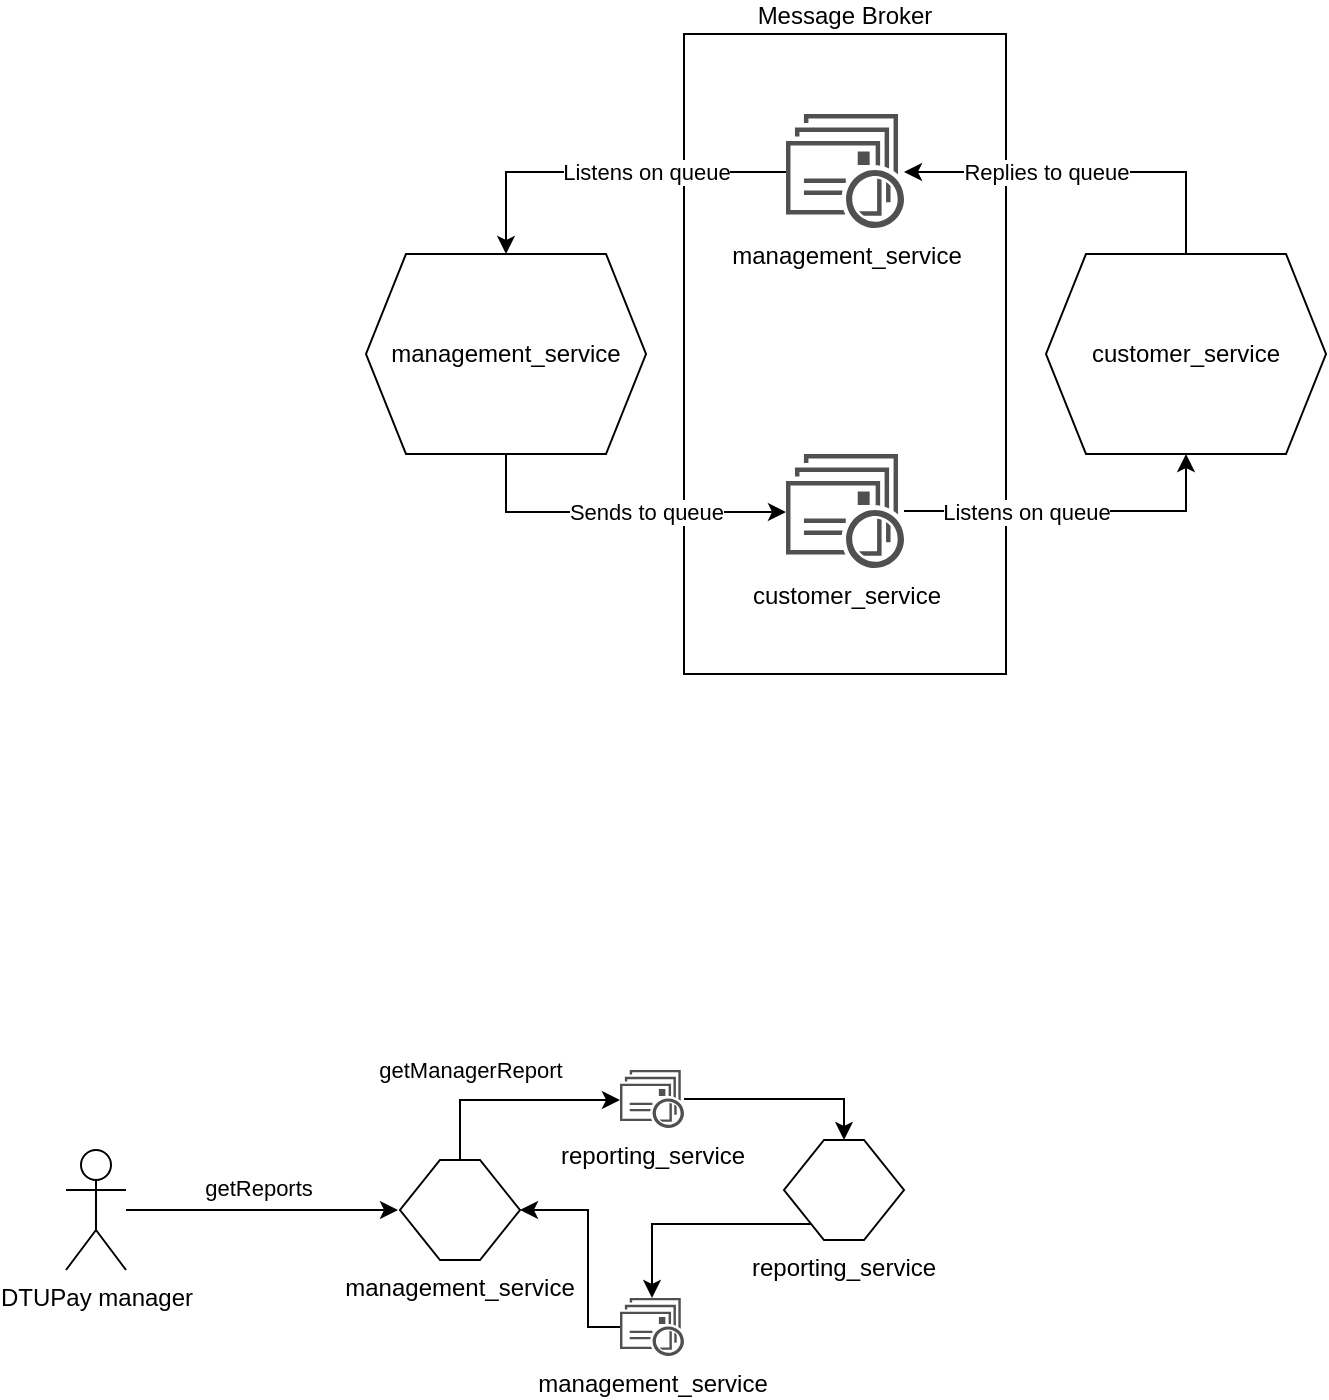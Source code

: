 <mxfile version="14.2.4" type="github">
  <diagram id="mQuOVDzupG6-awZ-pB9h" name="Page-1">
    <mxGraphModel dx="1613" dy="546" grid="0" gridSize="10" guides="1" tooltips="1" connect="1" arrows="1" fold="1" page="1" pageScale="1" pageWidth="827" pageHeight="1169" math="0" shadow="0">
      <root>
        <mxCell id="0" />
        <mxCell id="1" parent="0" />
        <mxCell id="1aIFwLi22QDupIKzZCro-10" value="Message Broker" style="rounded=0;whiteSpace=wrap;html=1;labelPosition=center;verticalLabelPosition=top;align=center;verticalAlign=bottom;" vertex="1" parent="1">
          <mxGeometry x="319" y="120" width="161" height="320" as="geometry" />
        </mxCell>
        <mxCell id="1aIFwLi22QDupIKzZCro-5" style="edgeStyle=orthogonalEdgeStyle;rounded=0;orthogonalLoop=1;jettySize=auto;html=1;startArrow=classic;startFill=1;endArrow=none;endFill=0;" edge="1" parent="1" source="1aIFwLi22QDupIKzZCro-2" target="1aIFwLi22QDupIKzZCro-4">
          <mxGeometry relative="1" as="geometry">
            <Array as="points">
              <mxPoint x="230" y="189" />
            </Array>
          </mxGeometry>
        </mxCell>
        <mxCell id="1aIFwLi22QDupIKzZCro-6" value="Listens on queue" style="edgeLabel;html=1;align=center;verticalAlign=middle;resizable=0;points=[];" vertex="1" connectable="0" parent="1aIFwLi22QDupIKzZCro-5">
          <mxGeometry x="0.448" y="1" relative="1" as="geometry">
            <mxPoint x="-20" y="0.5" as="offset" />
          </mxGeometry>
        </mxCell>
        <mxCell id="1aIFwLi22QDupIKzZCro-8" style="edgeStyle=orthogonalEdgeStyle;rounded=0;orthogonalLoop=1;jettySize=auto;html=1;startArrow=none;startFill=0;endArrow=classic;endFill=1;" edge="1" parent="1" source="1aIFwLi22QDupIKzZCro-2" target="1aIFwLi22QDupIKzZCro-7">
          <mxGeometry relative="1" as="geometry">
            <Array as="points">
              <mxPoint x="230" y="359" />
            </Array>
          </mxGeometry>
        </mxCell>
        <mxCell id="1aIFwLi22QDupIKzZCro-9" value="Sends to queue" style="edgeLabel;html=1;align=center;verticalAlign=middle;resizable=0;points=[];" vertex="1" connectable="0" parent="1aIFwLi22QDupIKzZCro-8">
          <mxGeometry x="0.325" y="3" relative="1" as="geometry">
            <mxPoint x="-13" y="2.5" as="offset" />
          </mxGeometry>
        </mxCell>
        <mxCell id="1aIFwLi22QDupIKzZCro-2" value="management_service" style="shape=hexagon;perimeter=hexagonPerimeter2;whiteSpace=wrap;html=1;fixedSize=1;" vertex="1" parent="1">
          <mxGeometry x="160" y="230" width="140" height="100" as="geometry" />
        </mxCell>
        <mxCell id="1aIFwLi22QDupIKzZCro-4" value="management_service" style="pointerEvents=1;shadow=0;dashed=0;html=1;strokeColor=none;fillColor=#505050;labelPosition=center;verticalLabelPosition=bottom;verticalAlign=top;outlineConnect=0;align=center;shape=mxgraph.office.communications.queue_viewer;" vertex="1" parent="1">
          <mxGeometry x="370" y="160" width="59" height="57" as="geometry" />
        </mxCell>
        <mxCell id="1aIFwLi22QDupIKzZCro-12" style="edgeStyle=orthogonalEdgeStyle;rounded=0;orthogonalLoop=1;jettySize=auto;html=1;entryX=0.5;entryY=1;entryDx=0;entryDy=0;startArrow=none;startFill=0;endArrow=classic;endFill=1;" edge="1" parent="1" source="1aIFwLi22QDupIKzZCro-7" target="1aIFwLi22QDupIKzZCro-11">
          <mxGeometry relative="1" as="geometry" />
        </mxCell>
        <mxCell id="1aIFwLi22QDupIKzZCro-13" value="Listens on queue" style="edgeLabel;html=1;align=center;verticalAlign=middle;resizable=0;points=[];" vertex="1" connectable="0" parent="1aIFwLi22QDupIKzZCro-12">
          <mxGeometry x="0.156" y="-1" relative="1" as="geometry">
            <mxPoint x="-37" y="-1" as="offset" />
          </mxGeometry>
        </mxCell>
        <mxCell id="1aIFwLi22QDupIKzZCro-7" value="customer_service" style="pointerEvents=1;shadow=0;dashed=0;html=1;strokeColor=none;fillColor=#505050;labelPosition=center;verticalLabelPosition=bottom;verticalAlign=top;outlineConnect=0;align=center;shape=mxgraph.office.communications.queue_viewer;" vertex="1" parent="1">
          <mxGeometry x="370" y="330" width="59" height="57" as="geometry" />
        </mxCell>
        <mxCell id="1aIFwLi22QDupIKzZCro-14" style="edgeStyle=orthogonalEdgeStyle;rounded=0;orthogonalLoop=1;jettySize=auto;html=1;startArrow=none;startFill=0;endArrow=classic;endFill=1;" edge="1" parent="1" source="1aIFwLi22QDupIKzZCro-11" target="1aIFwLi22QDupIKzZCro-4">
          <mxGeometry relative="1" as="geometry">
            <Array as="points">
              <mxPoint x="570" y="189" />
            </Array>
          </mxGeometry>
        </mxCell>
        <mxCell id="1aIFwLi22QDupIKzZCro-15" value="Replies to queue" style="edgeLabel;html=1;align=center;verticalAlign=middle;resizable=0;points=[];" vertex="1" connectable="0" parent="1aIFwLi22QDupIKzZCro-14">
          <mxGeometry x="0.363" y="-2" relative="1" as="geometry">
            <mxPoint x="13" y="1.5" as="offset" />
          </mxGeometry>
        </mxCell>
        <mxCell id="1aIFwLi22QDupIKzZCro-11" value="customer_service" style="shape=hexagon;perimeter=hexagonPerimeter2;whiteSpace=wrap;html=1;fixedSize=1;" vertex="1" parent="1">
          <mxGeometry x="500" y="230" width="140" height="100" as="geometry" />
        </mxCell>
        <mxCell id="1aIFwLi22QDupIKzZCro-43" style="edgeStyle=orthogonalEdgeStyle;rounded=0;orthogonalLoop=1;jettySize=auto;html=1;startArrow=none;startFill=0;endArrow=classic;endFill=1;" edge="1" parent="1" source="1aIFwLi22QDupIKzZCro-36" target="1aIFwLi22QDupIKzZCro-42">
          <mxGeometry relative="1" as="geometry">
            <Array as="points">
              <mxPoint x="207" y="653" />
            </Array>
          </mxGeometry>
        </mxCell>
        <mxCell id="1aIFwLi22QDupIKzZCro-44" value="getManagerReport" style="edgeLabel;html=1;align=center;verticalAlign=middle;resizable=0;points=[];" vertex="1" connectable="0" parent="1aIFwLi22QDupIKzZCro-43">
          <mxGeometry x="-0.036" y="2" relative="1" as="geometry">
            <mxPoint x="-18" y="-13" as="offset" />
          </mxGeometry>
        </mxCell>
        <mxCell id="1aIFwLi22QDupIKzZCro-36" value="management_service" style="shape=hexagon;perimeter=hexagonPerimeter2;whiteSpace=wrap;html=1;fixedSize=1;labelPosition=center;verticalLabelPosition=bottom;align=center;verticalAlign=top;" vertex="1" parent="1">
          <mxGeometry x="177" y="683" width="60" height="50" as="geometry" />
        </mxCell>
        <mxCell id="1aIFwLi22QDupIKzZCro-38" style="edgeStyle=orthogonalEdgeStyle;rounded=0;orthogonalLoop=1;jettySize=auto;html=1;startArrow=none;startFill=0;endArrow=classic;endFill=1;" edge="1" parent="1" source="1aIFwLi22QDupIKzZCro-37">
          <mxGeometry relative="1" as="geometry">
            <mxPoint x="176" y="708" as="targetPoint" />
          </mxGeometry>
        </mxCell>
        <mxCell id="1aIFwLi22QDupIKzZCro-41" value="getReports" style="edgeLabel;html=1;align=center;verticalAlign=middle;resizable=0;points=[];" vertex="1" connectable="0" parent="1aIFwLi22QDupIKzZCro-38">
          <mxGeometry x="-0.265" y="-1" relative="1" as="geometry">
            <mxPoint x="16" y="-12" as="offset" />
          </mxGeometry>
        </mxCell>
        <mxCell id="1aIFwLi22QDupIKzZCro-37" value="DTUPay manager" style="shape=umlActor;verticalLabelPosition=bottom;verticalAlign=top;html=1;outlineConnect=0;" vertex="1" parent="1">
          <mxGeometry x="10" y="678" width="30" height="60" as="geometry" />
        </mxCell>
        <mxCell id="1aIFwLi22QDupIKzZCro-46" style="edgeStyle=orthogonalEdgeStyle;rounded=0;orthogonalLoop=1;jettySize=auto;html=1;startArrow=none;startFill=0;endArrow=classic;endFill=1;" edge="1" parent="1" source="1aIFwLi22QDupIKzZCro-42" target="1aIFwLi22QDupIKzZCro-45">
          <mxGeometry relative="1" as="geometry" />
        </mxCell>
        <mxCell id="1aIFwLi22QDupIKzZCro-42" value="reporting_service" style="pointerEvents=1;shadow=0;dashed=0;html=1;strokeColor=none;fillColor=#505050;labelPosition=center;verticalLabelPosition=bottom;verticalAlign=top;outlineConnect=0;align=center;shape=mxgraph.office.communications.queue_viewer;" vertex="1" parent="1">
          <mxGeometry x="287" y="638" width="32" height="29" as="geometry" />
        </mxCell>
        <mxCell id="1aIFwLi22QDupIKzZCro-49" style="edgeStyle=orthogonalEdgeStyle;rounded=0;orthogonalLoop=1;jettySize=auto;html=1;startArrow=none;startFill=0;endArrow=classic;endFill=1;" edge="1" parent="1" source="1aIFwLi22QDupIKzZCro-45" target="1aIFwLi22QDupIKzZCro-48">
          <mxGeometry relative="1" as="geometry">
            <Array as="points">
              <mxPoint x="303" y="715" />
            </Array>
          </mxGeometry>
        </mxCell>
        <mxCell id="1aIFwLi22QDupIKzZCro-45" value="reporting_service" style="shape=hexagon;perimeter=hexagonPerimeter2;whiteSpace=wrap;html=1;fixedSize=1;labelPosition=center;verticalLabelPosition=bottom;align=center;verticalAlign=top;" vertex="1" parent="1">
          <mxGeometry x="369" y="673" width="60" height="50" as="geometry" />
        </mxCell>
        <mxCell id="1aIFwLi22QDupIKzZCro-50" style="edgeStyle=orthogonalEdgeStyle;rounded=0;orthogonalLoop=1;jettySize=auto;html=1;entryX=1;entryY=0.5;entryDx=0;entryDy=0;startArrow=none;startFill=0;endArrow=classic;endFill=1;" edge="1" parent="1" source="1aIFwLi22QDupIKzZCro-48" target="1aIFwLi22QDupIKzZCro-36">
          <mxGeometry relative="1" as="geometry">
            <Array as="points">
              <mxPoint x="271" y="767" />
              <mxPoint x="271" y="708" />
            </Array>
          </mxGeometry>
        </mxCell>
        <mxCell id="1aIFwLi22QDupIKzZCro-48" value="management_service" style="pointerEvents=1;shadow=0;dashed=0;html=1;strokeColor=none;fillColor=#505050;labelPosition=center;verticalLabelPosition=bottom;verticalAlign=top;outlineConnect=0;align=center;shape=mxgraph.office.communications.queue_viewer;" vertex="1" parent="1">
          <mxGeometry x="287" y="752" width="32" height="29" as="geometry" />
        </mxCell>
      </root>
    </mxGraphModel>
  </diagram>
</mxfile>
